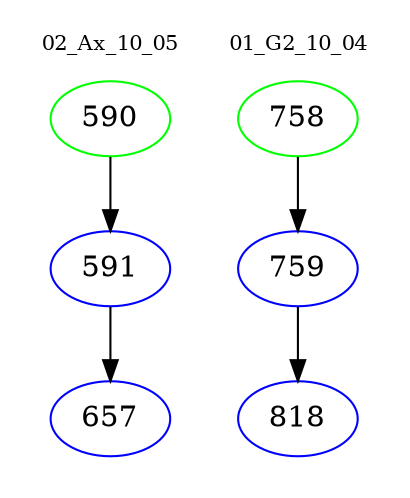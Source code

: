 digraph{
subgraph cluster_0 {
color = white
label = "02_Ax_10_05";
fontsize=10;
T0_590 [label="590", color="green"]
T0_590 -> T0_591 [color="black"]
T0_591 [label="591", color="blue"]
T0_591 -> T0_657 [color="black"]
T0_657 [label="657", color="blue"]
}
subgraph cluster_1 {
color = white
label = "01_G2_10_04";
fontsize=10;
T1_758 [label="758", color="green"]
T1_758 -> T1_759 [color="black"]
T1_759 [label="759", color="blue"]
T1_759 -> T1_818 [color="black"]
T1_818 [label="818", color="blue"]
}
}
